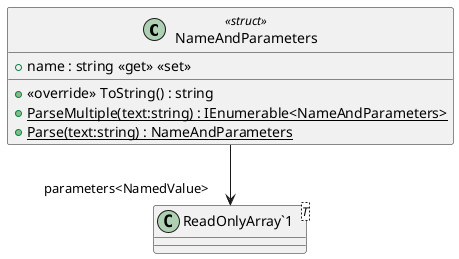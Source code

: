 @startuml
class NameAndParameters <<struct>> {
    + name : string <<get>> <<set>>
    + <<override>> ToString() : string
    + {static} ParseMultiple(text:string) : IEnumerable<NameAndParameters>
    + {static} Parse(text:string) : NameAndParameters
}
class "ReadOnlyArray`1"<T> {
}
NameAndParameters --> "parameters<NamedValue>" "ReadOnlyArray`1"
@enduml

